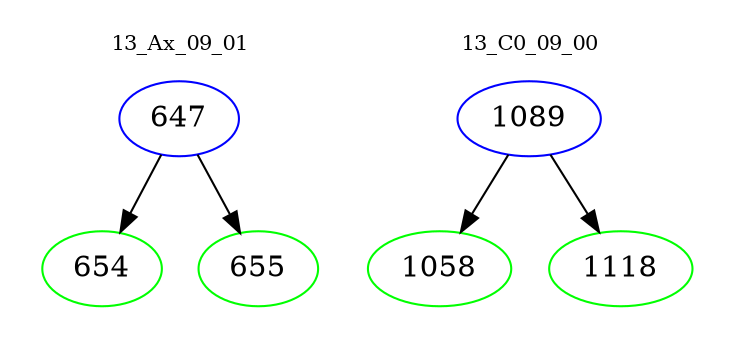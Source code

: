 digraph{
subgraph cluster_0 {
color = white
label = "13_Ax_09_01";
fontsize=10;
T0_647 [label="647", color="blue"]
T0_647 -> T0_654 [color="black"]
T0_654 [label="654", color="green"]
T0_647 -> T0_655 [color="black"]
T0_655 [label="655", color="green"]
}
subgraph cluster_1 {
color = white
label = "13_C0_09_00";
fontsize=10;
T1_1089 [label="1089", color="blue"]
T1_1089 -> T1_1058 [color="black"]
T1_1058 [label="1058", color="green"]
T1_1089 -> T1_1118 [color="black"]
T1_1118 [label="1118", color="green"]
}
}
